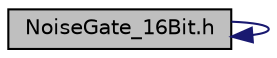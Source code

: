 digraph "NoiseGate_16Bit.h"
{
  bgcolor="transparent";
  edge [fontname="Helvetica",fontsize="10",labelfontname="Helvetica",labelfontsize="10"];
  node [fontname="Helvetica",fontsize="10",shape=record];
  Node0 [label="NoiseGate_16Bit.h",height=0.2,width=0.4,color="black", fillcolor="grey75", style="filled", fontcolor="black"];
  Node0 -> Node0 [color="midnightblue",fontsize="10",style="solid",fontname="Helvetica"];
}
